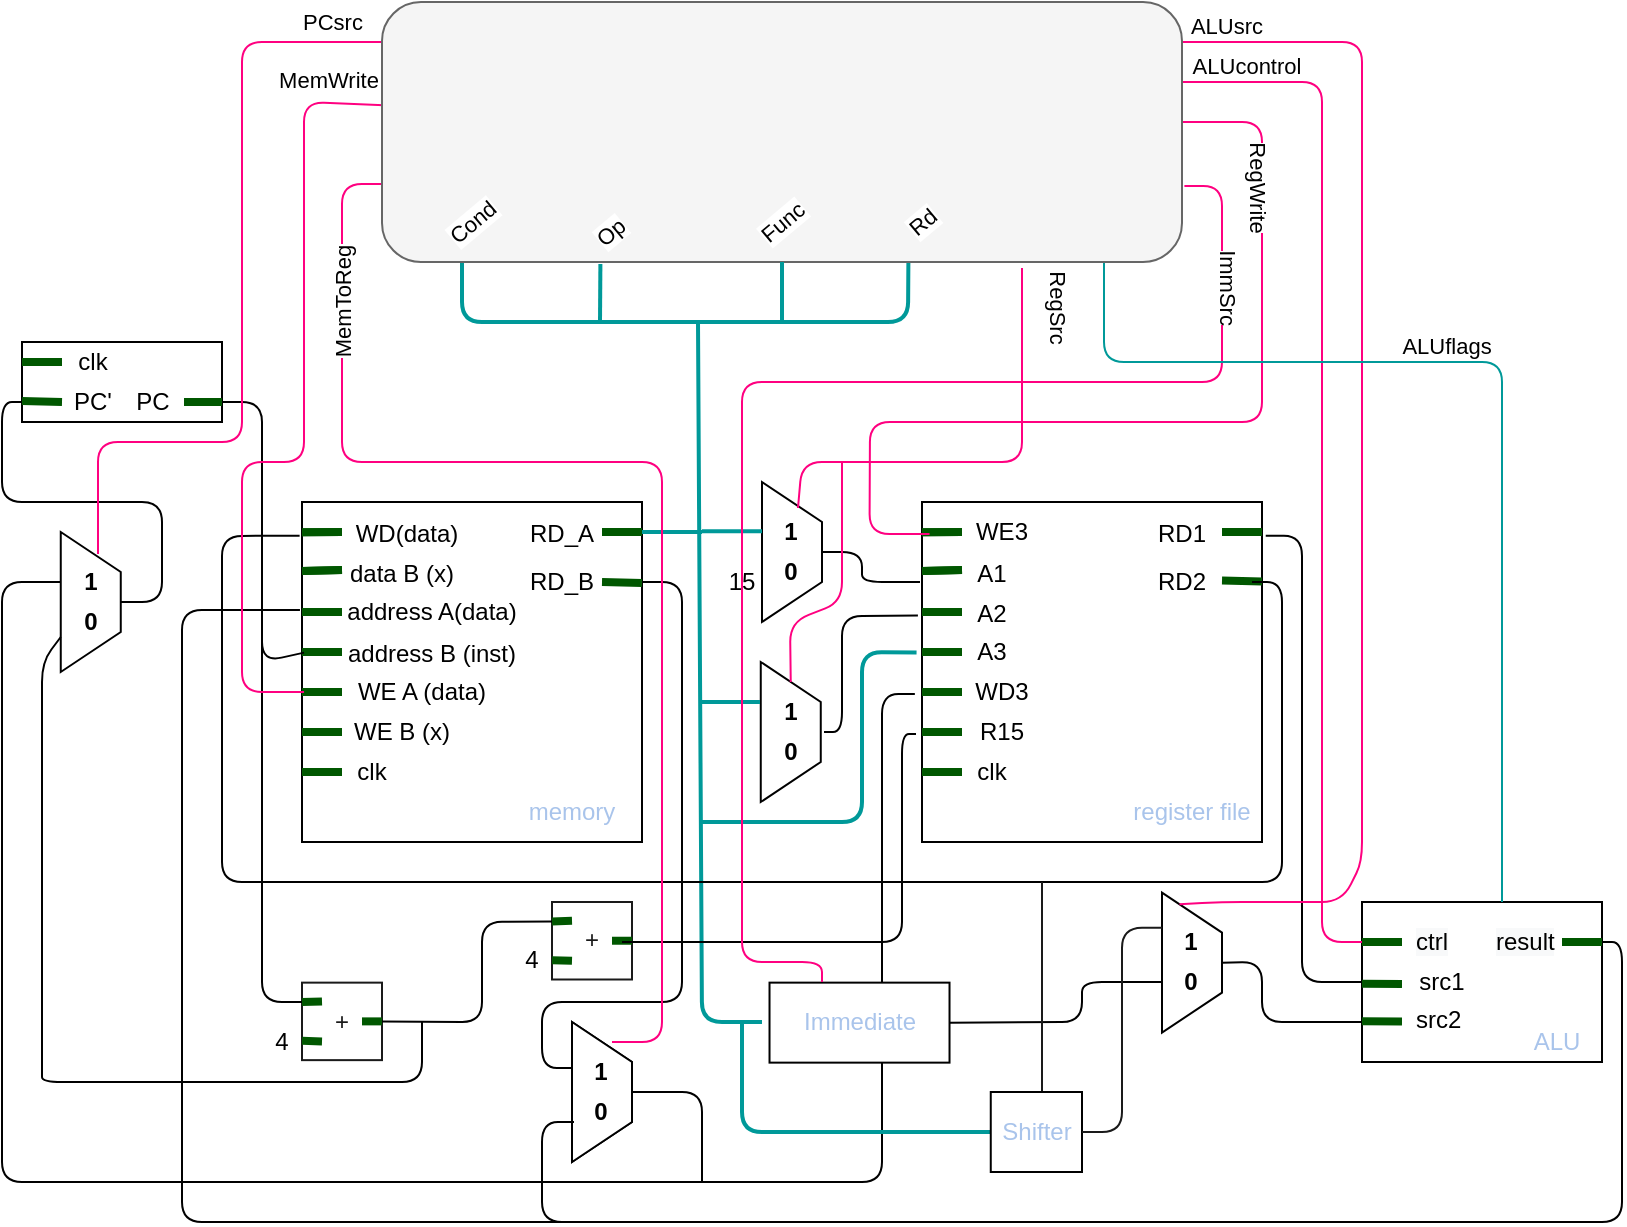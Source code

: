 <mxfile version="15.3.1" type="github">
  <diagram name="Page-1" id="099fd60b-425b-db50-ffb0-6b813814b670">
    <mxGraphModel dx="868" dy="482" grid="1" gridSize="10" guides="1" tooltips="1" connect="1" arrows="1" fold="1" page="1" pageScale="1" pageWidth="850" pageHeight="1100" background="#FFFFFF" math="0" shadow="0">
      <root>
        <mxCell id="0" />
        <mxCell id="1" parent="0" />
        <mxCell id="Cc3cPxVElPXbflXO5Y1s-90" value="" style="endArrow=none;html=1;fontColor=#1A1A1A;entryX=-0.021;entryY=0.565;entryDx=0;entryDy=0;entryPerimeter=0;" parent="1" target="Cc3cPxVElPXbflXO5Y1s-16" edge="1">
          <mxGeometry width="50" height="50" relative="1" as="geometry">
            <mxPoint x="450" y="640" as="sourcePoint" />
            <mxPoint x="450" y="440" as="targetPoint" />
            <Array as="points">
              <mxPoint x="450" y="530" />
              <mxPoint x="450" y="416" />
            </Array>
          </mxGeometry>
        </mxCell>
        <mxCell id="DB4W7_MfknzmHW4euDGk-5" value="" style="whiteSpace=wrap;html=1;aspect=fixed;" parent="1" vertex="1">
          <mxGeometry x="160" y="320" width="170" height="170" as="geometry" />
        </mxCell>
        <mxCell id="DB4W7_MfknzmHW4euDGk-9" value="" style="endArrow=none;html=1;shadow=0;strokeColor=#005700;fillColor=#008A00;strokeWidth=4;" parent="1" edge="1">
          <mxGeometry width="50" height="50" relative="1" as="geometry">
            <mxPoint x="160" y="335.13" as="sourcePoint" />
            <mxPoint x="180" y="335" as="targetPoint" />
          </mxGeometry>
        </mxCell>
        <mxCell id="DB4W7_MfknzmHW4euDGk-11" value="" style="endArrow=none;html=1;shadow=0;strokeColor=#005700;fillColor=#008A00;strokeWidth=4;" parent="1" edge="1">
          <mxGeometry width="50" height="50" relative="1" as="geometry">
            <mxPoint x="160" y="354.5" as="sourcePoint" />
            <mxPoint x="180" y="354" as="targetPoint" />
          </mxGeometry>
        </mxCell>
        <mxCell id="DB4W7_MfknzmHW4euDGk-21" value="" style="endArrow=none;html=1;shadow=0;strokeColor=#005700;fillColor=#008A00;strokeWidth=4;" parent="1" edge="1">
          <mxGeometry width="50" height="50" relative="1" as="geometry">
            <mxPoint x="160" y="335.13" as="sourcePoint" />
            <mxPoint x="180" y="335" as="targetPoint" />
          </mxGeometry>
        </mxCell>
        <mxCell id="DB4W7_MfknzmHW4euDGk-22" value="" style="endArrow=none;html=1;shadow=0;strokeColor=#005700;fillColor=#008A00;strokeWidth=4;" parent="1" edge="1">
          <mxGeometry width="50" height="50" relative="1" as="geometry">
            <mxPoint x="160" y="354.5" as="sourcePoint" />
            <mxPoint x="180" y="354" as="targetPoint" />
          </mxGeometry>
        </mxCell>
        <mxCell id="DB4W7_MfknzmHW4euDGk-23" value="" style="endArrow=none;html=1;shadow=0;strokeColor=#005700;fillColor=#008A00;strokeWidth=4;" parent="1" edge="1">
          <mxGeometry width="50" height="50" relative="1" as="geometry">
            <mxPoint x="160" y="375" as="sourcePoint" />
            <mxPoint x="180" y="375" as="targetPoint" />
          </mxGeometry>
        </mxCell>
        <mxCell id="DB4W7_MfknzmHW4euDGk-24" value="" style="endArrow=none;html=1;shadow=0;strokeColor=#005700;fillColor=#008A00;strokeWidth=4;" parent="1" edge="1">
          <mxGeometry width="50" height="50" relative="1" as="geometry">
            <mxPoint x="160" y="395" as="sourcePoint" />
            <mxPoint x="180" y="395" as="targetPoint" />
          </mxGeometry>
        </mxCell>
        <mxCell id="DB4W7_MfknzmHW4euDGk-25" value="" style="endArrow=none;html=1;shadow=0;strokeColor=#005700;fillColor=#008A00;strokeWidth=4;" parent="1" edge="1">
          <mxGeometry width="50" height="50" relative="1" as="geometry">
            <mxPoint x="160" y="415" as="sourcePoint" />
            <mxPoint x="180" y="415" as="targetPoint" />
          </mxGeometry>
        </mxCell>
        <mxCell id="DB4W7_MfknzmHW4euDGk-26" value="" style="endArrow=none;html=1;shadow=0;strokeColor=#005700;fillColor=#008A00;strokeWidth=4;" parent="1" edge="1">
          <mxGeometry width="50" height="50" relative="1" as="geometry">
            <mxPoint x="160" y="455" as="sourcePoint" />
            <mxPoint x="180" y="455" as="targetPoint" />
          </mxGeometry>
        </mxCell>
        <mxCell id="DB4W7_MfknzmHW4euDGk-28" value="" style="endArrow=none;html=1;shadow=0;strokeColor=#005700;fillColor=#008A00;strokeWidth=4;" parent="1" edge="1">
          <mxGeometry width="50" height="50" relative="1" as="geometry">
            <mxPoint x="160" y="435" as="sourcePoint" />
            <mxPoint x="180" y="435" as="targetPoint" />
          </mxGeometry>
        </mxCell>
        <mxCell id="DB4W7_MfknzmHW4euDGk-29" value="" style="endArrow=none;html=1;shadow=0;strokeColor=#005700;fillColor=#008A00;strokeWidth=4;" parent="1" edge="1">
          <mxGeometry width="50" height="50" relative="1" as="geometry">
            <mxPoint x="310" y="335" as="sourcePoint" />
            <mxPoint x="330" y="335" as="targetPoint" />
          </mxGeometry>
        </mxCell>
        <mxCell id="DB4W7_MfknzmHW4euDGk-30" value="" style="endArrow=none;html=1;shadow=0;strokeColor=#005700;fillColor=#008A00;strokeWidth=4;" parent="1" edge="1">
          <mxGeometry width="50" height="50" relative="1" as="geometry">
            <mxPoint x="310" y="360" as="sourcePoint" />
            <mxPoint x="330" y="360.5" as="targetPoint" />
          </mxGeometry>
        </mxCell>
        <mxCell id="DB4W7_MfknzmHW4euDGk-33" value="" style="rounded=0;whiteSpace=wrap;html=1;" parent="1" vertex="1">
          <mxGeometry x="393.76" y="560.32" width="90" height="40" as="geometry" />
        </mxCell>
        <mxCell id="DB4W7_MfknzmHW4euDGk-36" value="" style="rounded=0;whiteSpace=wrap;html=1;" parent="1" vertex="1">
          <mxGeometry x="690" y="520" width="120" height="80" as="geometry" />
        </mxCell>
        <mxCell id="DB4W7_MfknzmHW4euDGk-37" value="" style="endArrow=none;html=1;shadow=0;strokeColor=#005700;fillColor=#008A00;strokeWidth=4;" parent="1" edge="1">
          <mxGeometry width="50" height="50" relative="1" as="geometry">
            <mxPoint x="690" y="540" as="sourcePoint" />
            <mxPoint x="710" y="540" as="targetPoint" />
          </mxGeometry>
        </mxCell>
        <mxCell id="DB4W7_MfknzmHW4euDGk-39" value="" style="endArrow=none;html=1;shadow=0;strokeColor=#005700;fillColor=#008A00;strokeWidth=4;" parent="1" edge="1">
          <mxGeometry width="50" height="50" relative="1" as="geometry">
            <mxPoint x="690" y="560.87" as="sourcePoint" />
            <mxPoint x="710" y="561" as="targetPoint" />
          </mxGeometry>
        </mxCell>
        <mxCell id="DB4W7_MfknzmHW4euDGk-40" value="" style="endArrow=none;html=1;shadow=0;strokeColor=#005700;fillColor=#008A00;strokeWidth=4;" parent="1" edge="1">
          <mxGeometry width="50" height="50" relative="1" as="geometry">
            <mxPoint x="690" y="579.62" as="sourcePoint" />
            <mxPoint x="710" y="579.75" as="targetPoint" />
          </mxGeometry>
        </mxCell>
        <mxCell id="DB4W7_MfknzmHW4euDGk-45" value="" style="endArrow=none;html=1;shadow=0;strokeColor=#005700;fillColor=#008A00;strokeWidth=4;" parent="1" edge="1">
          <mxGeometry width="50" height="50" relative="1" as="geometry">
            <mxPoint x="790" y="540" as="sourcePoint" />
            <mxPoint x="810" y="540" as="targetPoint" />
          </mxGeometry>
        </mxCell>
        <mxCell id="DB4W7_MfknzmHW4euDGk-50" value="" style="rounded=0;whiteSpace=wrap;html=1;" parent="1" vertex="1">
          <mxGeometry x="20" y="240" width="100" height="40" as="geometry" />
        </mxCell>
        <mxCell id="DB4W7_MfknzmHW4euDGk-51" value="" style="endArrow=none;html=1;shadow=0;strokeColor=#005700;fillColor=#008A00;strokeWidth=4;" parent="1" edge="1">
          <mxGeometry width="50" height="50" relative="1" as="geometry">
            <mxPoint x="20" y="269.5" as="sourcePoint" />
            <mxPoint x="40" y="270" as="targetPoint" />
          </mxGeometry>
        </mxCell>
        <mxCell id="DB4W7_MfknzmHW4euDGk-52" value="" style="endArrow=none;html=1;shadow=0;strokeColor=#005700;fillColor=#008A00;strokeWidth=4;" parent="1" edge="1">
          <mxGeometry width="50" height="50" relative="1" as="geometry">
            <mxPoint x="101" y="270" as="sourcePoint" />
            <mxPoint x="120" y="270" as="targetPoint" />
          </mxGeometry>
        </mxCell>
        <mxCell id="DB4W7_MfknzmHW4euDGk-53" value="PC&#39;" style="text;html=1;resizable=0;autosize=1;align=center;verticalAlign=middle;points=[];fillColor=none;strokeColor=none;rounded=0;" parent="1" vertex="1">
          <mxGeometry x="40" y="260" width="30" height="20" as="geometry" />
        </mxCell>
        <mxCell id="DB4W7_MfknzmHW4euDGk-54" value="PC" style="text;html=1;resizable=0;autosize=1;align=center;verticalAlign=middle;points=[];fillColor=none;strokeColor=none;rounded=0;" parent="1" vertex="1">
          <mxGeometry x="70" y="260" width="30" height="20" as="geometry" />
        </mxCell>
        <mxCell id="DB4W7_MfknzmHW4euDGk-58" value="" style="endArrow=none;html=1;shadow=0;strokeColor=#005700;fillColor=#008A00;strokeWidth=4;" parent="1" edge="1">
          <mxGeometry width="50" height="50" relative="1" as="geometry">
            <mxPoint x="20" y="250" as="sourcePoint" />
            <mxPoint x="40" y="250" as="targetPoint" />
          </mxGeometry>
        </mxCell>
        <mxCell id="DB4W7_MfknzmHW4euDGk-59" value="&lt;span style=&quot;font-weight: normal&quot;&gt;clk&lt;/span&gt;" style="text;html=1;resizable=0;autosize=1;align=center;verticalAlign=middle;points=[];fillColor=none;strokeColor=none;rounded=0;fontStyle=1" parent="1" vertex="1">
          <mxGeometry x="40" y="240" width="30" height="20" as="geometry" />
        </mxCell>
        <mxCell id="Cc3cPxVElPXbflXO5Y1s-5" value="WD(data)" style="text;html=1;strokeColor=none;fillColor=none;align=center;verticalAlign=middle;whiteSpace=wrap;rounded=0;" parent="1" vertex="1">
          <mxGeometry x="185" y="326.25" width="55" height="20" as="geometry" />
        </mxCell>
        <mxCell id="Cc3cPxVElPXbflXO5Y1s-7" value="data B (x)" style="text;html=1;strokeColor=none;fillColor=none;align=center;verticalAlign=middle;whiteSpace=wrap;rounded=0;" parent="1" vertex="1">
          <mxGeometry x="180" y="346.25" width="60" height="20" as="geometry" />
        </mxCell>
        <mxCell id="Cc3cPxVElPXbflXO5Y1s-8" value="address A(data)" style="text;html=1;strokeColor=none;fillColor=none;align=center;verticalAlign=middle;whiteSpace=wrap;rounded=0;" parent="1" vertex="1">
          <mxGeometry x="180" y="365" width="90" height="20" as="geometry" />
        </mxCell>
        <mxCell id="Cc3cPxVElPXbflXO5Y1s-9" value="address B (inst)" style="text;html=1;strokeColor=none;fillColor=none;align=center;verticalAlign=middle;whiteSpace=wrap;rounded=0;" parent="1" vertex="1">
          <mxGeometry x="175" y="386.25" width="100" height="20" as="geometry" />
        </mxCell>
        <mxCell id="Cc3cPxVElPXbflXO5Y1s-10" value="WE A (data)" style="text;html=1;strokeColor=none;fillColor=none;align=center;verticalAlign=middle;whiteSpace=wrap;rounded=0;" parent="1" vertex="1">
          <mxGeometry x="185" y="405" width="70" height="20" as="geometry" />
        </mxCell>
        <mxCell id="Cc3cPxVElPXbflXO5Y1s-11" value="WE B (x)" style="text;html=1;strokeColor=none;fillColor=none;align=center;verticalAlign=middle;whiteSpace=wrap;rounded=0;" parent="1" vertex="1">
          <mxGeometry x="180" y="425" width="60" height="20" as="geometry" />
        </mxCell>
        <mxCell id="Cc3cPxVElPXbflXO5Y1s-12" value="clk" style="text;html=1;strokeColor=none;fillColor=none;align=center;verticalAlign=middle;whiteSpace=wrap;rounded=0;" parent="1" vertex="1">
          <mxGeometry x="160" y="445" width="70" height="20" as="geometry" />
        </mxCell>
        <mxCell id="Cc3cPxVElPXbflXO5Y1s-13" value="RD_A" style="text;html=1;strokeColor=none;fillColor=none;align=center;verticalAlign=middle;whiteSpace=wrap;rounded=0;" parent="1" vertex="1">
          <mxGeometry x="270" y="326.25" width="40" height="20" as="geometry" />
        </mxCell>
        <mxCell id="Cc3cPxVElPXbflXO5Y1s-14" value="RD_B" style="text;html=1;strokeColor=none;fillColor=none;align=center;verticalAlign=middle;whiteSpace=wrap;rounded=0;" parent="1" vertex="1">
          <mxGeometry x="255" y="350" width="70" height="20" as="geometry" />
        </mxCell>
        <mxCell id="Cc3cPxVElPXbflXO5Y1s-15" value="memory" style="text;html=1;strokeColor=none;fillColor=none;align=center;verticalAlign=middle;whiteSpace=wrap;rounded=0;fontColor=#A9C4EB;" parent="1" vertex="1">
          <mxGeometry x="260" y="465" width="70" height="20" as="geometry" />
        </mxCell>
        <mxCell id="Cc3cPxVElPXbflXO5Y1s-16" value="" style="whiteSpace=wrap;html=1;aspect=fixed;" parent="1" vertex="1">
          <mxGeometry x="470" y="320" width="170" height="170" as="geometry" />
        </mxCell>
        <mxCell id="Cc3cPxVElPXbflXO5Y1s-17" value="" style="endArrow=none;html=1;shadow=0;strokeColor=#005700;fillColor=#008A00;strokeWidth=4;" parent="1" edge="1">
          <mxGeometry width="50" height="50" relative="1" as="geometry">
            <mxPoint x="470" y="335.13" as="sourcePoint" />
            <mxPoint x="490" y="335.0" as="targetPoint" />
          </mxGeometry>
        </mxCell>
        <mxCell id="Cc3cPxVElPXbflXO5Y1s-18" value="" style="endArrow=none;html=1;shadow=0;strokeColor=#005700;fillColor=#008A00;strokeWidth=4;" parent="1" edge="1">
          <mxGeometry width="50" height="50" relative="1" as="geometry">
            <mxPoint x="470" y="354.5" as="sourcePoint" />
            <mxPoint x="490" y="354" as="targetPoint" />
          </mxGeometry>
        </mxCell>
        <mxCell id="Cc3cPxVElPXbflXO5Y1s-19" value="" style="endArrow=none;html=1;shadow=0;strokeColor=#005700;fillColor=#008A00;strokeWidth=4;" parent="1" edge="1">
          <mxGeometry width="50" height="50" relative="1" as="geometry">
            <mxPoint x="470" y="335.13" as="sourcePoint" />
            <mxPoint x="490" y="335.0" as="targetPoint" />
          </mxGeometry>
        </mxCell>
        <mxCell id="Cc3cPxVElPXbflXO5Y1s-20" value="" style="endArrow=none;html=1;shadow=0;strokeColor=#005700;fillColor=#008A00;strokeWidth=4;" parent="1" edge="1">
          <mxGeometry width="50" height="50" relative="1" as="geometry">
            <mxPoint x="470" y="354.5" as="sourcePoint" />
            <mxPoint x="490" y="354" as="targetPoint" />
          </mxGeometry>
        </mxCell>
        <mxCell id="Cc3cPxVElPXbflXO5Y1s-21" value="" style="endArrow=none;html=1;shadow=0;strokeColor=#005700;fillColor=#008A00;strokeWidth=4;" parent="1" edge="1">
          <mxGeometry width="50" height="50" relative="1" as="geometry">
            <mxPoint x="470" y="375.0" as="sourcePoint" />
            <mxPoint x="490" y="375.0" as="targetPoint" />
          </mxGeometry>
        </mxCell>
        <mxCell id="Cc3cPxVElPXbflXO5Y1s-22" value="" style="endArrow=none;html=1;shadow=0;strokeColor=#005700;fillColor=#008A00;strokeWidth=4;" parent="1" edge="1">
          <mxGeometry width="50" height="50" relative="1" as="geometry">
            <mxPoint x="470" y="395.0" as="sourcePoint" />
            <mxPoint x="490" y="395.0" as="targetPoint" />
          </mxGeometry>
        </mxCell>
        <mxCell id="Cc3cPxVElPXbflXO5Y1s-23" value="" style="endArrow=none;html=1;shadow=0;strokeColor=#005700;fillColor=#008A00;strokeWidth=4;" parent="1" edge="1">
          <mxGeometry width="50" height="50" relative="1" as="geometry">
            <mxPoint x="470" y="415" as="sourcePoint" />
            <mxPoint x="490" y="415" as="targetPoint" />
          </mxGeometry>
        </mxCell>
        <mxCell id="Cc3cPxVElPXbflXO5Y1s-24" value="" style="endArrow=none;html=1;shadow=0;strokeColor=#005700;fillColor=#008A00;strokeWidth=4;" parent="1" edge="1">
          <mxGeometry width="50" height="50" relative="1" as="geometry">
            <mxPoint x="470" y="455" as="sourcePoint" />
            <mxPoint x="490" y="455" as="targetPoint" />
          </mxGeometry>
        </mxCell>
        <mxCell id="Cc3cPxVElPXbflXO5Y1s-25" value="" style="endArrow=none;html=1;shadow=0;strokeColor=#005700;fillColor=#008A00;strokeWidth=4;" parent="1" edge="1">
          <mxGeometry width="50" height="50" relative="1" as="geometry">
            <mxPoint x="470" y="435" as="sourcePoint" />
            <mxPoint x="490" y="435" as="targetPoint" />
          </mxGeometry>
        </mxCell>
        <mxCell id="Cc3cPxVElPXbflXO5Y1s-26" value="" style="endArrow=none;html=1;shadow=0;strokeColor=#005700;fillColor=#008A00;strokeWidth=4;" parent="1" edge="1">
          <mxGeometry width="50" height="50" relative="1" as="geometry">
            <mxPoint x="620" y="335.0" as="sourcePoint" />
            <mxPoint x="640" y="335.0" as="targetPoint" />
          </mxGeometry>
        </mxCell>
        <mxCell id="Cc3cPxVElPXbflXO5Y1s-27" value="" style="endArrow=none;html=1;shadow=0;strokeColor=#005700;fillColor=#008A00;strokeWidth=4;" parent="1" edge="1">
          <mxGeometry width="50" height="50" relative="1" as="geometry">
            <mxPoint x="620" y="359.23" as="sourcePoint" />
            <mxPoint x="640" y="359.73" as="targetPoint" />
          </mxGeometry>
        </mxCell>
        <mxCell id="Cc3cPxVElPXbflXO5Y1s-28" value="A1" style="text;html=1;strokeColor=none;fillColor=none;align=center;verticalAlign=middle;whiteSpace=wrap;rounded=0;" parent="1" vertex="1">
          <mxGeometry x="490" y="346.25" width="30" height="20" as="geometry" />
        </mxCell>
        <mxCell id="Cc3cPxVElPXbflXO5Y1s-29" value="A2" style="text;html=1;strokeColor=none;fillColor=none;align=center;verticalAlign=middle;whiteSpace=wrap;rounded=0;" parent="1" vertex="1">
          <mxGeometry x="490" y="366.25" width="30" height="20" as="geometry" />
        </mxCell>
        <mxCell id="Cc3cPxVElPXbflXO5Y1s-30" value="A3" style="text;html=1;strokeColor=none;fillColor=none;align=center;verticalAlign=middle;whiteSpace=wrap;rounded=0;" parent="1" vertex="1">
          <mxGeometry x="490" y="385" width="30" height="20" as="geometry" />
        </mxCell>
        <mxCell id="Cc3cPxVElPXbflXO5Y1s-31" value="WD3" style="text;html=1;strokeColor=none;fillColor=none;align=center;verticalAlign=middle;whiteSpace=wrap;rounded=0;" parent="1" vertex="1">
          <mxGeometry x="490" y="405" width="40" height="20" as="geometry" />
        </mxCell>
        <mxCell id="Cc3cPxVElPXbflXO5Y1s-32" value="WE3" style="text;html=1;strokeColor=none;fillColor=none;align=center;verticalAlign=middle;whiteSpace=wrap;rounded=0;" parent="1" vertex="1">
          <mxGeometry x="490" y="325" width="40" height="20" as="geometry" />
        </mxCell>
        <mxCell id="Cc3cPxVElPXbflXO5Y1s-33" value="R15" style="text;html=1;strokeColor=none;fillColor=none;align=center;verticalAlign=middle;whiteSpace=wrap;rounded=0;" parent="1" vertex="1">
          <mxGeometry x="490" y="425" width="40" height="20" as="geometry" />
        </mxCell>
        <mxCell id="Cc3cPxVElPXbflXO5Y1s-34" value="clk" style="text;html=1;strokeColor=none;fillColor=none;align=center;verticalAlign=middle;whiteSpace=wrap;rounded=0;" parent="1" vertex="1">
          <mxGeometry x="470" y="445" width="70" height="20" as="geometry" />
        </mxCell>
        <mxCell id="Cc3cPxVElPXbflXO5Y1s-35" value="RD1" style="text;html=1;strokeColor=none;fillColor=none;align=center;verticalAlign=middle;whiteSpace=wrap;rounded=0;" parent="1" vertex="1">
          <mxGeometry x="580" y="326.25" width="40" height="20" as="geometry" />
        </mxCell>
        <mxCell id="Cc3cPxVElPXbflXO5Y1s-36" value="RD2" style="text;html=1;strokeColor=none;fillColor=none;align=center;verticalAlign=middle;whiteSpace=wrap;rounded=0;" parent="1" vertex="1">
          <mxGeometry x="565" y="350" width="70" height="20" as="geometry" />
        </mxCell>
        <mxCell id="Cc3cPxVElPXbflXO5Y1s-37" value="register file" style="text;html=1;strokeColor=none;fillColor=none;align=center;verticalAlign=middle;whiteSpace=wrap;rounded=0;fontColor=#A9C4EB;" parent="1" vertex="1">
          <mxGeometry x="570" y="465" width="70" height="20" as="geometry" />
        </mxCell>
        <mxCell id="Cc3cPxVElPXbflXO5Y1s-38" value="ALU" style="text;html=1;strokeColor=none;fillColor=none;align=center;verticalAlign=middle;whiteSpace=wrap;rounded=0;fontColor=#A9C4EB;" parent="1" vertex="1">
          <mxGeometry x="765" y="580" width="45" height="20" as="geometry" />
        </mxCell>
        <mxCell id="Cc3cPxVElPXbflXO5Y1s-39" value="src1" style="text;html=1;strokeColor=none;fillColor=none;align=center;verticalAlign=middle;whiteSpace=wrap;rounded=0;" parent="1" vertex="1">
          <mxGeometry x="710" y="550" width="40" height="20" as="geometry" />
        </mxCell>
        <mxCell id="Cc3cPxVElPXbflXO5Y1s-41" value="&lt;div style=&quot;text-align: center&quot;&gt;&lt;span&gt;&lt;font color=&quot;#000000&quot; face=&quot;helvetica&quot;&gt;src2&lt;/font&gt;&lt;/span&gt;&lt;/div&gt;" style="text;whiteSpace=wrap;html=1;fontColor=#A9C4EB;" parent="1" vertex="1">
          <mxGeometry x="715" y="565" width="50" height="30" as="geometry" />
        </mxCell>
        <mxCell id="Cc3cPxVElPXbflXO5Y1s-42" value="&lt;span style=&quot;color: rgb(0 , 0 , 0) ; font-family: &amp;#34;helvetica&amp;#34; ; font-size: 12px ; font-style: normal ; font-weight: 400 ; letter-spacing: normal ; text-align: center ; text-indent: 0px ; text-transform: none ; word-spacing: 0px ; background-color: rgb(248 , 249 , 250) ; display: inline ; float: none&quot;&gt;ctrl&lt;/span&gt;" style="text;whiteSpace=wrap;html=1;fontColor=#A9C4EB;" parent="1" vertex="1">
          <mxGeometry x="715" y="526.25" width="50" height="30" as="geometry" />
        </mxCell>
        <mxCell id="Cc3cPxVElPXbflXO5Y1s-43" value="&lt;span style=&quot;color: rgb(0 , 0 , 0) ; font-family: &amp;#34;helvetica&amp;#34; ; font-size: 12px ; font-style: normal ; font-weight: 400 ; letter-spacing: normal ; text-align: center ; text-indent: 0px ; text-transform: none ; word-spacing: 0px ; background-color: rgb(248 , 249 , 250) ; display: inline ; float: none&quot;&gt;result&lt;/span&gt;" style="text;whiteSpace=wrap;html=1;fontColor=#A9C4EB;" parent="1" vertex="1">
          <mxGeometry x="755" y="526.25" width="50" height="30" as="geometry" />
        </mxCell>
        <mxCell id="Cc3cPxVElPXbflXO5Y1s-44" value="Immediate" style="text;html=1;strokeColor=none;fillColor=none;align=center;verticalAlign=middle;whiteSpace=wrap;rounded=0;fontColor=#A9C4EB;" parent="1" vertex="1">
          <mxGeometry x="403.76" y="570.32" width="70" height="20" as="geometry" />
        </mxCell>
        <mxCell id="Cc3cPxVElPXbflXO5Y1s-45" value="" style="endArrow=none;html=1;fontColor=#A9C4EB;exitX=0.006;exitY=0.443;exitDx=0;exitDy=0;exitPerimeter=0;" parent="1" source="DB4W7_MfknzmHW4euDGk-5" edge="1">
          <mxGeometry width="50" height="50" relative="1" as="geometry">
            <mxPoint x="149.769" y="390" as="sourcePoint" />
            <mxPoint x="120" y="270" as="targetPoint" />
            <Array as="points">
              <mxPoint x="140" y="400" />
              <mxPoint x="140" y="270" />
            </Array>
          </mxGeometry>
        </mxCell>
        <mxCell id="Cc3cPxVElPXbflXO5Y1s-59" value="" style="rounded=0;whiteSpace=wrap;html=1;fontColor=#1A1A1A;strokeColor=#1A1A1A;" parent="1" vertex="1">
          <mxGeometry x="160" y="560.32" width="40" height="38.75" as="geometry" />
        </mxCell>
        <mxCell id="Cc3cPxVElPXbflXO5Y1s-60" value="+" style="text;html=1;strokeColor=none;fillColor=none;align=center;verticalAlign=middle;whiteSpace=wrap;rounded=0;fontColor=#1A1A1A;" parent="1" vertex="1">
          <mxGeometry x="170" y="569.69" width="20" height="20" as="geometry" />
        </mxCell>
        <mxCell id="Cc3cPxVElPXbflXO5Y1s-61" value="" style="endArrow=none;html=1;shadow=0;strokeColor=#005700;fillColor=#008A00;strokeWidth=4;exitX=0;exitY=0.25;exitDx=0;exitDy=0;" parent="1" source="Cc3cPxVElPXbflXO5Y1s-59" edge="1">
          <mxGeometry width="50" height="50" relative="1" as="geometry">
            <mxPoint x="180" y="629.69" as="sourcePoint" />
            <mxPoint x="170" y="569.69" as="targetPoint" />
            <Array as="points" />
          </mxGeometry>
        </mxCell>
        <mxCell id="Cc3cPxVElPXbflXO5Y1s-62" value="" style="endArrow=none;html=1;shadow=0;strokeColor=#005700;fillColor=#008A00;strokeWidth=4;exitX=0;exitY=0.75;exitDx=0;exitDy=0;" parent="1" source="Cc3cPxVElPXbflXO5Y1s-59" edge="1">
          <mxGeometry width="50" height="50" relative="1" as="geometry">
            <mxPoint x="170.0" y="580.008" as="sourcePoint" />
            <mxPoint x="170" y="589.69" as="targetPoint" />
            <Array as="points" />
          </mxGeometry>
        </mxCell>
        <mxCell id="Cc3cPxVElPXbflXO5Y1s-63" value="" style="endArrow=none;html=1;shadow=0;strokeColor=#005700;fillColor=#008A00;strokeWidth=4;exitX=1;exitY=0.5;exitDx=0;exitDy=0;" parent="1" source="Cc3cPxVElPXbflXO5Y1s-60" edge="1">
          <mxGeometry width="50" height="50" relative="1" as="geometry">
            <mxPoint x="180.0" y="590.008" as="sourcePoint" />
            <mxPoint x="200" y="579.69" as="targetPoint" />
            <Array as="points">
              <mxPoint x="200" y="579.69" />
            </Array>
          </mxGeometry>
        </mxCell>
        <mxCell id="Cc3cPxVElPXbflXO5Y1s-64" value="4" style="text;html=1;strokeColor=none;fillColor=none;align=center;verticalAlign=middle;whiteSpace=wrap;rounded=0;" parent="1" vertex="1">
          <mxGeometry x="130" y="579.69" width="40" height="20" as="geometry" />
        </mxCell>
        <mxCell id="Cc3cPxVElPXbflXO5Y1s-65" value="" style="endArrow=none;html=1;fontColor=#1A1A1A;strokeColor=#009999;strokeWidth=2;" parent="1" edge="1">
          <mxGeometry width="50" height="50" relative="1" as="geometry">
            <mxPoint x="390" y="580" as="sourcePoint" />
            <mxPoint x="358" y="230" as="targetPoint" />
            <Array as="points">
              <mxPoint x="360" y="580" />
            </Array>
          </mxGeometry>
        </mxCell>
        <mxCell id="Cc3cPxVElPXbflXO5Y1s-66" value="" style="endArrow=none;html=1;fontColor=#1A1A1A;fillColor=#dae8fc;strokeColor=#009999;strokeWidth=2;" parent="1" edge="1">
          <mxGeometry width="50" height="50" relative="1" as="geometry">
            <mxPoint x="330" y="335" as="sourcePoint" />
            <mxPoint x="360" y="335" as="targetPoint" />
          </mxGeometry>
        </mxCell>
        <mxCell id="Cc3cPxVElPXbflXO5Y1s-67" value="" style="endArrow=none;html=1;fontColor=#1A1A1A;" parent="1" edge="1">
          <mxGeometry width="50" height="50" relative="1" as="geometry">
            <mxPoint x="160" y="570" as="sourcePoint" />
            <mxPoint x="140" y="320" as="targetPoint" />
            <Array as="points">
              <mxPoint x="140" y="570" />
            </Array>
          </mxGeometry>
        </mxCell>
        <mxCell id="Cc3cPxVElPXbflXO5Y1s-68" value="" style="rounded=0;whiteSpace=wrap;html=1;fontColor=#1A1A1A;strokeColor=#1A1A1A;" parent="1" vertex="1">
          <mxGeometry x="285" y="520" width="40" height="38.75" as="geometry" />
        </mxCell>
        <mxCell id="Cc3cPxVElPXbflXO5Y1s-69" value="+" style="text;html=1;strokeColor=none;fillColor=none;align=center;verticalAlign=middle;whiteSpace=wrap;rounded=0;fontColor=#1A1A1A;" parent="1" vertex="1">
          <mxGeometry x="295" y="529.37" width="20" height="20" as="geometry" />
        </mxCell>
        <mxCell id="Cc3cPxVElPXbflXO5Y1s-70" value="" style="endArrow=none;html=1;shadow=0;strokeColor=#005700;fillColor=#008A00;strokeWidth=4;exitX=0;exitY=0.25;exitDx=0;exitDy=0;" parent="1" source="Cc3cPxVElPXbflXO5Y1s-68" edge="1">
          <mxGeometry width="50" height="50" relative="1" as="geometry">
            <mxPoint x="305" y="589.37" as="sourcePoint" />
            <mxPoint x="295" y="529.37" as="targetPoint" />
            <Array as="points" />
          </mxGeometry>
        </mxCell>
        <mxCell id="Cc3cPxVElPXbflXO5Y1s-71" value="" style="endArrow=none;html=1;shadow=0;strokeColor=#005700;fillColor=#008A00;strokeWidth=4;exitX=0;exitY=0.75;exitDx=0;exitDy=0;" parent="1" source="Cc3cPxVElPXbflXO5Y1s-68" edge="1">
          <mxGeometry width="50" height="50" relative="1" as="geometry">
            <mxPoint x="295.0" y="539.688" as="sourcePoint" />
            <mxPoint x="295" y="549.37" as="targetPoint" />
            <Array as="points" />
          </mxGeometry>
        </mxCell>
        <mxCell id="Cc3cPxVElPXbflXO5Y1s-72" value="" style="endArrow=none;html=1;shadow=0;strokeColor=#005700;fillColor=#008A00;strokeWidth=4;exitX=1;exitY=0.5;exitDx=0;exitDy=0;" parent="1" source="Cc3cPxVElPXbflXO5Y1s-69" edge="1">
          <mxGeometry width="50" height="50" relative="1" as="geometry">
            <mxPoint x="305.0" y="549.688" as="sourcePoint" />
            <mxPoint x="325" y="539.37" as="targetPoint" />
            <Array as="points">
              <mxPoint x="325" y="539.37" />
            </Array>
          </mxGeometry>
        </mxCell>
        <mxCell id="Cc3cPxVElPXbflXO5Y1s-73" value="4" style="text;html=1;strokeColor=none;fillColor=none;align=center;verticalAlign=middle;whiteSpace=wrap;rounded=0;" parent="1" vertex="1">
          <mxGeometry x="255" y="538.75" width="40" height="20" as="geometry" />
        </mxCell>
        <mxCell id="Cc3cPxVElPXbflXO5Y1s-74" value="" style="endArrow=none;html=1;fontColor=#1A1A1A;entryX=0;entryY=0.25;entryDx=0;entryDy=0;exitX=1;exitY=0.5;exitDx=0;exitDy=0;" parent="1" source="Cc3cPxVElPXbflXO5Y1s-59" target="Cc3cPxVElPXbflXO5Y1s-68" edge="1">
          <mxGeometry width="50" height="50" relative="1" as="geometry">
            <mxPoint x="210" y="576.25" as="sourcePoint" />
            <mxPoint x="260" y="526.25" as="targetPoint" />
            <Array as="points">
              <mxPoint x="250" y="580" />
              <mxPoint x="250" y="530" />
            </Array>
          </mxGeometry>
        </mxCell>
        <mxCell id="Cc3cPxVElPXbflXO5Y1s-75" value="" style="shape=trapezoid;perimeter=trapezoidPerimeter;whiteSpace=wrap;html=1;fixedSize=1;rotation=90;" parent="1" vertex="1">
          <mxGeometry x="370" y="330" width="70" height="30" as="geometry" />
        </mxCell>
        <mxCell id="Cc3cPxVElPXbflXO5Y1s-76" value="&lt;b&gt;1&lt;/b&gt;" style="text;html=1;resizable=0;autosize=1;align=center;verticalAlign=middle;points=[];fillColor=none;strokeColor=none;rounded=0;" parent="1" vertex="1">
          <mxGeometry x="394.38" y="325" width="20" height="20" as="geometry" />
        </mxCell>
        <mxCell id="Cc3cPxVElPXbflXO5Y1s-77" value="&lt;b&gt;0&lt;/b&gt;" style="text;html=1;resizable=0;autosize=1;align=center;verticalAlign=middle;points=[];fillColor=none;strokeColor=none;rounded=0;" parent="1" vertex="1">
          <mxGeometry x="394.38" y="345" width="20" height="20" as="geometry" />
        </mxCell>
        <mxCell id="Cc3cPxVElPXbflXO5Y1s-78" value="" style="shape=trapezoid;perimeter=trapezoidPerimeter;whiteSpace=wrap;html=1;fixedSize=1;rotation=90;" parent="1" vertex="1">
          <mxGeometry x="369.38" y="420" width="70" height="30" as="geometry" />
        </mxCell>
        <mxCell id="Cc3cPxVElPXbflXO5Y1s-79" value="&lt;b&gt;1&lt;/b&gt;" style="text;html=1;resizable=0;autosize=1;align=center;verticalAlign=middle;points=[];fillColor=none;strokeColor=none;rounded=0;" parent="1" vertex="1">
          <mxGeometry x="393.76" y="415" width="20" height="20" as="geometry" />
        </mxCell>
        <mxCell id="Cc3cPxVElPXbflXO5Y1s-80" value="&lt;b&gt;0&lt;/b&gt;" style="text;html=1;resizable=0;autosize=1;align=center;verticalAlign=middle;points=[];fillColor=none;strokeColor=none;rounded=0;" parent="1" vertex="1">
          <mxGeometry x="393.76" y="435" width="20" height="20" as="geometry" />
        </mxCell>
        <mxCell id="Cc3cPxVElPXbflXO5Y1s-81" value="" style="endArrow=none;html=1;fontColor=#1A1A1A;strokeColor=#009999;strokeWidth=2;" parent="1" edge="1">
          <mxGeometry width="50" height="50" relative="1" as="geometry">
            <mxPoint x="360" y="334.62" as="sourcePoint" />
            <mxPoint x="390" y="334.62" as="targetPoint" />
          </mxGeometry>
        </mxCell>
        <mxCell id="Cc3cPxVElPXbflXO5Y1s-82" value="15" style="text;html=1;strokeColor=none;fillColor=none;align=center;verticalAlign=middle;whiteSpace=wrap;rounded=0;" parent="1" vertex="1">
          <mxGeometry x="360" y="350" width="40" height="20" as="geometry" />
        </mxCell>
        <mxCell id="Cc3cPxVElPXbflXO5Y1s-84" value="" style="endArrow=none;html=1;fontColor=#1A1A1A;strokeColor=#009999;strokeWidth=2;" parent="1" edge="1">
          <mxGeometry width="50" height="50" relative="1" as="geometry">
            <mxPoint x="389" y="420" as="sourcePoint" />
            <mxPoint x="360" y="420" as="targetPoint" />
          </mxGeometry>
        </mxCell>
        <mxCell id="Cc3cPxVElPXbflXO5Y1s-85" value="" style="endArrow=none;html=1;fontColor=#1A1A1A;entryX=-0.016;entryY=0.443;entryDx=0;entryDy=0;entryPerimeter=0;strokeColor=#009999;strokeWidth=2;" parent="1" target="Cc3cPxVElPXbflXO5Y1s-16" edge="1">
          <mxGeometry width="50" height="50" relative="1" as="geometry">
            <mxPoint x="360" y="480" as="sourcePoint" />
            <mxPoint x="470" y="375" as="targetPoint" />
            <Array as="points">
              <mxPoint x="440" y="480" />
              <mxPoint x="440" y="430" />
              <mxPoint x="440" y="395" />
            </Array>
          </mxGeometry>
        </mxCell>
        <mxCell id="Cc3cPxVElPXbflXO5Y1s-87" value="" style="endArrow=none;html=1;fontColor=#1A1A1A;entryX=-0.012;entryY=0.334;entryDx=0;entryDy=0;entryPerimeter=0;" parent="1" target="Cc3cPxVElPXbflXO5Y1s-16" edge="1">
          <mxGeometry width="50" height="50" relative="1" as="geometry">
            <mxPoint x="421" y="435" as="sourcePoint" />
            <mxPoint x="470" y="370" as="targetPoint" />
            <Array as="points">
              <mxPoint x="430" y="435" />
              <mxPoint x="430" y="377" />
            </Array>
          </mxGeometry>
        </mxCell>
        <mxCell id="Cc3cPxVElPXbflXO5Y1s-88" value="" style="endArrow=none;html=1;fontColor=#1A1A1A;" parent="1" edge="1">
          <mxGeometry width="50" height="50" relative="1" as="geometry">
            <mxPoint x="420" y="345" as="sourcePoint" />
            <mxPoint x="469" y="360" as="targetPoint" />
            <Array as="points">
              <mxPoint x="440" y="345" />
              <mxPoint x="440" y="360" />
            </Array>
          </mxGeometry>
        </mxCell>
        <mxCell id="Cc3cPxVElPXbflXO5Y1s-89" value="" style="endArrow=none;html=1;fontColor=#1A1A1A;" parent="1" edge="1">
          <mxGeometry width="50" height="50" relative="1" as="geometry">
            <mxPoint x="320" y="540" as="sourcePoint" />
            <mxPoint x="467" y="436" as="targetPoint" />
            <Array as="points">
              <mxPoint x="460" y="540" />
              <mxPoint x="460" y="436" />
            </Array>
          </mxGeometry>
        </mxCell>
        <mxCell id="Cc3cPxVElPXbflXO5Y1s-94" value="" style="endArrow=none;html=1;fontColor=#1A1A1A;entryX=1.011;entryY=0.099;entryDx=0;entryDy=0;entryPerimeter=0;exitX=0;exitY=0.5;exitDx=0;exitDy=0;" parent="1" source="DB4W7_MfknzmHW4euDGk-36" target="Cc3cPxVElPXbflXO5Y1s-16" edge="1">
          <mxGeometry width="50" height="50" relative="1" as="geometry">
            <mxPoint x="680" y="540" as="sourcePoint" />
            <mxPoint x="450" y="450" as="targetPoint" />
            <Array as="points">
              <mxPoint x="660" y="560" />
              <mxPoint x="660" y="337" />
            </Array>
          </mxGeometry>
        </mxCell>
        <mxCell id="Cc3cPxVElPXbflXO5Y1s-95" value="" style="shape=trapezoid;perimeter=trapezoidPerimeter;whiteSpace=wrap;html=1;fixedSize=1;rotation=90;" parent="1" vertex="1">
          <mxGeometry x="570" y="535.32" width="70" height="30" as="geometry" />
        </mxCell>
        <mxCell id="Cc3cPxVElPXbflXO5Y1s-96" value="&lt;b&gt;1&lt;/b&gt;" style="text;html=1;resizable=0;autosize=1;align=center;verticalAlign=middle;points=[];fillColor=none;strokeColor=none;rounded=0;" parent="1" vertex="1">
          <mxGeometry x="594.38" y="530.32" width="20" height="20" as="geometry" />
        </mxCell>
        <mxCell id="Cc3cPxVElPXbflXO5Y1s-97" value="&lt;b&gt;0&lt;/b&gt;" style="text;html=1;resizable=0;autosize=1;align=center;verticalAlign=middle;points=[];fillColor=none;strokeColor=none;rounded=0;" parent="1" vertex="1">
          <mxGeometry x="594.38" y="550.32" width="20" height="20" as="geometry" />
        </mxCell>
        <mxCell id="Cc3cPxVElPXbflXO5Y1s-98" value="" style="endArrow=none;html=1;fontColor=#1A1A1A;exitX=1;exitY=0.5;exitDx=0;exitDy=0;" parent="1" source="Cc3cPxVElPXbflXO5Y1s-36" edge="1">
          <mxGeometry width="50" height="50" relative="1" as="geometry">
            <mxPoint x="400" y="540" as="sourcePoint" />
            <mxPoint x="540" y="510" as="targetPoint" />
            <Array as="points">
              <mxPoint x="650" y="360" />
              <mxPoint x="650" y="510" />
              <mxPoint x="570" y="510" />
            </Array>
          </mxGeometry>
        </mxCell>
        <mxCell id="Cc3cPxVElPXbflXO5Y1s-99" value="" style="endArrow=none;html=1;fontColor=#1A1A1A;exitX=1;exitY=0.5;exitDx=0;exitDy=0;" parent="1" source="DB4W7_MfknzmHW4euDGk-33" edge="1">
          <mxGeometry width="50" height="50" relative="1" as="geometry">
            <mxPoint x="400" y="540" as="sourcePoint" />
            <mxPoint x="590" y="560" as="targetPoint" />
            <Array as="points">
              <mxPoint x="550" y="580" />
              <mxPoint x="550" y="560" />
            </Array>
          </mxGeometry>
        </mxCell>
        <mxCell id="Cc3cPxVElPXbflXO5Y1s-100" value="" style="endArrow=none;html=1;fontColor=#1A1A1A;entryX=0.5;entryY=0;entryDx=0;entryDy=0;exitX=0;exitY=0.75;exitDx=0;exitDy=0;" parent="1" source="DB4W7_MfknzmHW4euDGk-36" target="Cc3cPxVElPXbflXO5Y1s-95" edge="1">
          <mxGeometry width="50" height="50" relative="1" as="geometry">
            <mxPoint x="400" y="540" as="sourcePoint" />
            <mxPoint x="450" y="490" as="targetPoint" />
            <Array as="points">
              <mxPoint x="640" y="580" />
              <mxPoint x="640" y="550" />
            </Array>
          </mxGeometry>
        </mxCell>
        <mxCell id="Cc3cPxVElPXbflXO5Y1s-101" value="" style="endArrow=none;html=1;fontColor=#1A1A1A;exitX=-0.007;exitY=0.099;exitDx=0;exitDy=0;exitPerimeter=0;" parent="1" source="DB4W7_MfknzmHW4euDGk-5" edge="1">
          <mxGeometry width="50" height="50" relative="1" as="geometry">
            <mxPoint x="120" y="510" as="sourcePoint" />
            <mxPoint x="580" y="510" as="targetPoint" />
            <Array as="points">
              <mxPoint x="120" y="337" />
              <mxPoint x="120" y="510" />
            </Array>
          </mxGeometry>
        </mxCell>
        <mxCell id="oq-xmElBKXIKNv6wlb4Y-1" value="" style="shape=trapezoid;perimeter=trapezoidPerimeter;whiteSpace=wrap;html=1;fixedSize=1;rotation=90;" vertex="1" parent="1">
          <mxGeometry x="19.38" y="355" width="70" height="30" as="geometry" />
        </mxCell>
        <mxCell id="oq-xmElBKXIKNv6wlb4Y-2" value="&lt;b&gt;1&lt;/b&gt;" style="text;html=1;resizable=0;autosize=1;align=center;verticalAlign=middle;points=[];fillColor=none;strokeColor=none;rounded=0;" vertex="1" parent="1">
          <mxGeometry x="43.76" y="350" width="20" height="20" as="geometry" />
        </mxCell>
        <mxCell id="oq-xmElBKXIKNv6wlb4Y-3" value="&lt;b&gt;0&lt;/b&gt;" style="text;html=1;resizable=0;autosize=1;align=center;verticalAlign=middle;points=[];fillColor=none;strokeColor=none;rounded=0;" vertex="1" parent="1">
          <mxGeometry x="43.76" y="370" width="20" height="20" as="geometry" />
        </mxCell>
        <mxCell id="oq-xmElBKXIKNv6wlb4Y-4" value="" style="endArrow=none;html=1;entryX=0.5;entryY=0;entryDx=0;entryDy=0;" edge="1" parent="1" target="oq-xmElBKXIKNv6wlb4Y-1">
          <mxGeometry width="50" height="50" relative="1" as="geometry">
            <mxPoint x="20" y="270" as="sourcePoint" />
            <mxPoint x="450" y="440" as="targetPoint" />
            <Array as="points">
              <mxPoint x="10" y="270" />
              <mxPoint x="10" y="320" />
              <mxPoint x="90" y="320" />
              <mxPoint x="90" y="370" />
            </Array>
          </mxGeometry>
        </mxCell>
        <mxCell id="oq-xmElBKXIKNv6wlb4Y-5" value="" style="endArrow=none;html=1;exitX=0.75;exitY=1;exitDx=0;exitDy=0;" edge="1" parent="1" source="oq-xmElBKXIKNv6wlb4Y-1">
          <mxGeometry width="50" height="50" relative="1" as="geometry">
            <mxPoint x="400" y="490" as="sourcePoint" />
            <mxPoint x="220" y="580" as="targetPoint" />
            <Array as="points">
              <mxPoint x="30" y="400" />
              <mxPoint x="30" y="600" />
              <mxPoint x="30" y="610" />
              <mxPoint x="220" y="610" />
            </Array>
          </mxGeometry>
        </mxCell>
        <mxCell id="oq-xmElBKXIKNv6wlb4Y-6" value="" style="endArrow=none;html=1;entryX=0.357;entryY=1.013;entryDx=0;entryDy=0;entryPerimeter=0;" edge="1" parent="1" target="oq-xmElBKXIKNv6wlb4Y-1">
          <mxGeometry width="50" height="50" relative="1" as="geometry">
            <mxPoint x="450" y="640" as="sourcePoint" />
            <mxPoint x="450" y="460" as="targetPoint" />
            <Array as="points">
              <mxPoint x="450" y="660" />
              <mxPoint x="190" y="660" />
              <mxPoint x="10" y="660" />
              <mxPoint x="10" y="360" />
            </Array>
          </mxGeometry>
        </mxCell>
        <mxCell id="oq-xmElBKXIKNv6wlb4Y-7" value="" style="endArrow=none;html=1;exitX=-0.219;exitY=0.4;exitDx=0;exitDy=0;exitPerimeter=0;" edge="1" parent="1" source="oq-xmElBKXIKNv6wlb4Y-16">
          <mxGeometry width="50" height="50" relative="1" as="geometry">
            <mxPoint x="290" y="580" as="sourcePoint" />
            <mxPoint x="330" y="360" as="targetPoint" />
            <Array as="points">
              <mxPoint x="280" y="603" />
              <mxPoint x="280" y="570" />
              <mxPoint x="350" y="570" />
              <mxPoint x="350" y="360" />
            </Array>
          </mxGeometry>
        </mxCell>
        <mxCell id="oq-xmElBKXIKNv6wlb4Y-12" value="" style="shape=trapezoid;perimeter=trapezoidPerimeter;whiteSpace=wrap;html=1;fixedSize=1;rotation=90;" vertex="1" parent="1">
          <mxGeometry x="275" y="600" width="70" height="30" as="geometry" />
        </mxCell>
        <mxCell id="oq-xmElBKXIKNv6wlb4Y-13" value="&lt;b&gt;1&lt;/b&gt;" style="text;html=1;resizable=0;autosize=1;align=center;verticalAlign=middle;points=[];fillColor=none;strokeColor=none;rounded=0;" vertex="1" parent="1">
          <mxGeometry x="299.38" y="595" width="20" height="20" as="geometry" />
        </mxCell>
        <mxCell id="oq-xmElBKXIKNv6wlb4Y-14" value="&lt;b&gt;0&lt;/b&gt;" style="text;html=1;resizable=0;autosize=1;align=center;verticalAlign=middle;points=[];fillColor=none;strokeColor=none;rounded=0;" vertex="1" parent="1">
          <mxGeometry x="299.38" y="615" width="20" height="20" as="geometry" />
        </mxCell>
        <mxCell id="oq-xmElBKXIKNv6wlb4Y-15" value="" style="shape=trapezoid;perimeter=trapezoidPerimeter;whiteSpace=wrap;html=1;fixedSize=1;rotation=90;" vertex="1" parent="1">
          <mxGeometry x="275" y="600" width="70" height="30" as="geometry" />
        </mxCell>
        <mxCell id="oq-xmElBKXIKNv6wlb4Y-16" value="&lt;b&gt;1&lt;/b&gt;" style="text;html=1;resizable=0;autosize=1;align=center;verticalAlign=middle;points=[];fillColor=none;strokeColor=none;rounded=0;" vertex="1" parent="1">
          <mxGeometry x="299.38" y="595" width="20" height="20" as="geometry" />
        </mxCell>
        <mxCell id="oq-xmElBKXIKNv6wlb4Y-17" value="&lt;b&gt;0&lt;/b&gt;" style="text;html=1;resizable=0;autosize=1;align=center;verticalAlign=middle;points=[];fillColor=none;strokeColor=none;rounded=0;" vertex="1" parent="1">
          <mxGeometry x="299.38" y="615" width="20" height="20" as="geometry" />
        </mxCell>
        <mxCell id="oq-xmElBKXIKNv6wlb4Y-18" value="" style="endArrow=none;html=1;entryX=1;entryY=0.25;entryDx=0;entryDy=0;exitX=-0.169;exitY=0.75;exitDx=0;exitDy=0;exitPerimeter=0;" edge="1" parent="1" source="oq-xmElBKXIKNv6wlb4Y-17" target="DB4W7_MfknzmHW4euDGk-36">
          <mxGeometry width="50" height="50" relative="1" as="geometry">
            <mxPoint x="290" y="630" as="sourcePoint" />
            <mxPoint x="450" y="490" as="targetPoint" />
            <Array as="points">
              <mxPoint x="280" y="630" />
              <mxPoint x="280" y="680" />
              <mxPoint x="820" y="680" />
              <mxPoint x="820" y="540" />
            </Array>
          </mxGeometry>
        </mxCell>
        <mxCell id="oq-xmElBKXIKNv6wlb4Y-19" value="" style="endArrow=none;html=1;exitX=0.5;exitY=0;exitDx=0;exitDy=0;" edge="1" parent="1" source="oq-xmElBKXIKNv6wlb4Y-15">
          <mxGeometry width="50" height="50" relative="1" as="geometry">
            <mxPoint x="400" y="540" as="sourcePoint" />
            <mxPoint x="360" y="660" as="targetPoint" />
            <Array as="points">
              <mxPoint x="360" y="615" />
            </Array>
          </mxGeometry>
        </mxCell>
        <mxCell id="oq-xmElBKXIKNv6wlb4Y-20" value="" style="endArrow=none;html=1;entryX=-0.006;entryY=0.318;entryDx=0;entryDy=0;entryPerimeter=0;" edge="1" parent="1" target="DB4W7_MfknzmHW4euDGk-5">
          <mxGeometry width="50" height="50" relative="1" as="geometry">
            <mxPoint x="300" y="680" as="sourcePoint" />
            <mxPoint x="450" y="450" as="targetPoint" />
            <Array as="points">
              <mxPoint x="100" y="680" />
              <mxPoint x="100" y="374" />
            </Array>
          </mxGeometry>
        </mxCell>
        <mxCell id="oq-xmElBKXIKNv6wlb4Y-21" value="" style="endArrow=none;html=1;exitX=0.006;exitY=0.559;exitDx=0;exitDy=0;exitPerimeter=0;strokeColor=#FF0080;" edge="1" parent="1" source="DB4W7_MfknzmHW4euDGk-5">
          <mxGeometry width="50" height="50" relative="1" as="geometry">
            <mxPoint x="400" y="340" as="sourcePoint" />
            <mxPoint x="210" y="122" as="targetPoint" />
            <Array as="points">
              <mxPoint x="130" y="415" />
              <mxPoint x="130" y="300" />
              <mxPoint x="161" y="300" />
              <mxPoint x="161" y="190" />
              <mxPoint x="161" y="120" />
            </Array>
          </mxGeometry>
        </mxCell>
        <mxCell id="oq-xmElBKXIKNv6wlb4Y-22" value="" style="endArrow=none;html=1;strokeColor=#FF0080;exitX=0;exitY=0.25;exitDx=0;exitDy=0;" edge="1" parent="1" source="DB4W7_MfknzmHW4euDGk-36">
          <mxGeometry width="50" height="50" relative="1" as="geometry">
            <mxPoint x="752" y="420" as="sourcePoint" />
            <mxPoint x="590" y="110" as="targetPoint" />
            <Array as="points">
              <mxPoint x="670" y="540" />
              <mxPoint x="670" y="110" />
            </Array>
          </mxGeometry>
        </mxCell>
        <mxCell id="oq-xmElBKXIKNv6wlb4Y-23" value="" style="endArrow=classic;html=1;strokeColor=#FF0080;" edge="1" parent="1">
          <mxGeometry relative="1" as="geometry">
            <mxPoint x="473.76" y="336" as="sourcePoint" />
            <mxPoint x="580" y="130" as="targetPoint" />
            <Array as="points">
              <mxPoint x="443.76" y="336" />
              <mxPoint x="444" y="280" />
              <mxPoint x="640" y="280" />
              <mxPoint x="640" y="130" />
            </Array>
          </mxGeometry>
        </mxCell>
        <mxCell id="oq-xmElBKXIKNv6wlb4Y-24" value="MemWrite" style="edgeLabel;resizable=0;html=1;align=center;verticalAlign=middle;rotation=-90;" connectable="0" vertex="1" parent="oq-xmElBKXIKNv6wlb4Y-23">
          <mxGeometry relative="1" as="geometry">
            <mxPoint x="-284" y="-119" as="offset" />
          </mxGeometry>
        </mxCell>
        <mxCell id="oq-xmElBKXIKNv6wlb4Y-27" value="MemWrite" style="edgeLabel;resizable=0;html=1;align=center;verticalAlign=middle;rotation=0;" connectable="0" vertex="1" parent="1">
          <mxGeometry x="110" y="130" as="geometry">
            <mxPoint x="63" y="-21.0" as="offset" />
          </mxGeometry>
        </mxCell>
        <mxCell id="oq-xmElBKXIKNv6wlb4Y-28" value="RegWrite" style="edgeLabel;resizable=0;html=1;align=center;verticalAlign=middle;rotation=90;" connectable="0" vertex="1" parent="1">
          <mxGeometry x="620" y="180" as="geometry">
            <mxPoint x="-18" y="-18" as="offset" />
          </mxGeometry>
        </mxCell>
        <mxCell id="oq-xmElBKXIKNv6wlb4Y-29" value="ALUcontrol" style="edgeLabel;resizable=0;html=1;align=center;verticalAlign=middle;rotation=0;" connectable="0" vertex="1" parent="1">
          <mxGeometry x="650" y="120" as="geometry">
            <mxPoint x="-18" y="-18" as="offset" />
          </mxGeometry>
        </mxCell>
        <mxCell id="oq-xmElBKXIKNv6wlb4Y-31" value="" style="endArrow=none;html=1;strokeColor=#FF0080;exitX=0;exitY=0.75;exitDx=0;exitDy=0;" edge="1" parent="1" source="Cc3cPxVElPXbflXO5Y1s-95">
          <mxGeometry width="50" height="50" relative="1" as="geometry">
            <mxPoint x="730" y="500" as="sourcePoint" />
            <mxPoint x="600" y="90" as="targetPoint" />
            <Array as="points">
              <mxPoint x="620" y="520" />
              <mxPoint x="680" y="520" />
              <mxPoint x="690" y="500" />
              <mxPoint x="690" y="90" />
              <mxPoint x="650" y="90" />
            </Array>
          </mxGeometry>
        </mxCell>
        <mxCell id="oq-xmElBKXIKNv6wlb4Y-32" value="ALUsrc" style="edgeLabel;resizable=0;html=1;align=center;verticalAlign=middle;rotation=0;" connectable="0" vertex="1" parent="1">
          <mxGeometry x="640" y="100" as="geometry">
            <mxPoint x="-18" y="-18" as="offset" />
          </mxGeometry>
        </mxCell>
        <mxCell id="oq-xmElBKXIKNv6wlb4Y-33" value="" style="endArrow=none;html=1;strokeColor=#FF0080;exitX=0.712;exitY=-0.2;exitDx=0;exitDy=0;exitPerimeter=0;" edge="1" parent="1" source="oq-xmElBKXIKNv6wlb4Y-2">
          <mxGeometry width="50" height="50" relative="1" as="geometry">
            <mxPoint x="60" y="340" as="sourcePoint" />
            <mxPoint x="200" y="90" as="targetPoint" />
            <Array as="points">
              <mxPoint x="58" y="290" />
              <mxPoint x="130" y="290" />
              <mxPoint x="130" y="90" />
            </Array>
          </mxGeometry>
        </mxCell>
        <mxCell id="oq-xmElBKXIKNv6wlb4Y-34" value="PCsrc" style="edgeLabel;resizable=0;html=1;align=center;verticalAlign=middle;rotation=0;" connectable="0" vertex="1" parent="1">
          <mxGeometry x="175" y="80" as="geometry" />
        </mxCell>
        <mxCell id="oq-xmElBKXIKNv6wlb4Y-35" value="" style="endArrow=none;html=1;strokeColor=#FF0080;strokeWidth=1;entryX=1.003;entryY=0.708;entryDx=0;entryDy=0;entryPerimeter=0;" edge="1" parent="1" target="oq-xmElBKXIKNv6wlb4Y-26">
          <mxGeometry width="50" height="50" relative="1" as="geometry">
            <mxPoint x="420" y="560" as="sourcePoint" />
            <mxPoint x="340" y="330" as="targetPoint" />
            <Array as="points">
              <mxPoint x="420" y="550" />
              <mxPoint x="380" y="550" />
              <mxPoint x="380" y="260" />
              <mxPoint x="620" y="260" />
              <mxPoint x="620" y="162" />
            </Array>
          </mxGeometry>
        </mxCell>
        <mxCell id="oq-xmElBKXIKNv6wlb4Y-36" value="ImmSrc" style="edgeLabel;resizable=0;html=1;align=center;verticalAlign=middle;rotation=90;" connectable="0" vertex="1" parent="1">
          <mxGeometry x="605" y="230" as="geometry">
            <mxPoint x="-18" y="-18" as="offset" />
          </mxGeometry>
        </mxCell>
        <mxCell id="oq-xmElBKXIKNv6wlb4Y-37" value="" style="endArrow=none;html=1;fontColor=#1A1A1A;strokeColor=#009999;strokeWidth=1;" edge="1" parent="1">
          <mxGeometry width="50" height="50" relative="1" as="geometry">
            <mxPoint x="760" y="520" as="sourcePoint" />
            <mxPoint x="561" y="200" as="targetPoint" />
            <Array as="points">
              <mxPoint x="760" y="250" />
              <mxPoint x="561" y="250" />
            </Array>
          </mxGeometry>
        </mxCell>
        <mxCell id="oq-xmElBKXIKNv6wlb4Y-38" value="ALUflags" style="edgeLabel;resizable=0;html=1;align=center;verticalAlign=middle;rotation=0;" connectable="0" vertex="1" parent="1">
          <mxGeometry x="750" y="260" as="geometry">
            <mxPoint x="-18" y="-18" as="offset" />
          </mxGeometry>
        </mxCell>
        <mxCell id="oq-xmElBKXIKNv6wlb4Y-42" value="" style="endArrow=none;html=1;strokeColor=#FF0080;strokeWidth=1;exitX=0.781;exitY=-0.25;exitDx=0;exitDy=0;exitPerimeter=0;entryX=0;entryY=0.7;entryDx=0;entryDy=0;entryPerimeter=0;" edge="1" parent="1" source="oq-xmElBKXIKNv6wlb4Y-16" target="oq-xmElBKXIKNv6wlb4Y-26">
          <mxGeometry width="50" height="50" relative="1" as="geometry">
            <mxPoint x="390" y="450" as="sourcePoint" />
            <mxPoint x="180" y="180" as="targetPoint" />
            <Array as="points">
              <mxPoint x="340" y="590" />
              <mxPoint x="340" y="300" />
              <mxPoint x="180" y="300" />
              <mxPoint x="180" y="161" />
            </Array>
          </mxGeometry>
        </mxCell>
        <mxCell id="oq-xmElBKXIKNv6wlb4Y-43" value="MemToReg" style="edgeLabel;resizable=0;html=1;align=center;verticalAlign=middle;rotation=-90;" connectable="0" vertex="1" parent="1">
          <mxGeometry x="180" y="220" as="geometry" />
        </mxCell>
        <mxCell id="oq-xmElBKXIKNv6wlb4Y-45" value="" style="endArrow=none;html=1;fontColor=#1A1A1A;strokeColor=#009999;strokeWidth=2;exitX=0.658;exitY=0.992;exitDx=0;exitDy=0;exitPerimeter=0;" edge="1" parent="1" source="oq-xmElBKXIKNv6wlb4Y-26">
          <mxGeometry width="50" height="50" relative="1" as="geometry">
            <mxPoint x="537" y="190" as="sourcePoint" />
            <mxPoint x="240" y="190" as="targetPoint" />
            <Array as="points">
              <mxPoint x="463" y="230" />
              <mxPoint x="240" y="230" />
            </Array>
          </mxGeometry>
        </mxCell>
        <mxCell id="oq-xmElBKXIKNv6wlb4Y-26" value="" style="rounded=1;whiteSpace=wrap;html=1;fillColor=#f5f5f5;strokeColor=#666666;fontColor=#333333;" vertex="1" parent="1">
          <mxGeometry x="200" y="70" width="400" height="130" as="geometry" />
        </mxCell>
        <mxCell id="oq-xmElBKXIKNv6wlb4Y-46" value="Cond" style="edgeLabel;resizable=0;html=1;align=center;verticalAlign=middle;rotation=-40;" connectable="0" vertex="1" parent="1">
          <mxGeometry x="245" y="180" as="geometry" />
        </mxCell>
        <mxCell id="oq-xmElBKXIKNv6wlb4Y-47" value="" style="endArrow=none;html=1;strokeColor=#009999;strokeWidth=2;entryX=0.273;entryY=1.008;entryDx=0;entryDy=0;entryPerimeter=0;" edge="1" parent="1" target="oq-xmElBKXIKNv6wlb4Y-26">
          <mxGeometry width="50" height="50" relative="1" as="geometry">
            <mxPoint x="309" y="230" as="sourcePoint" />
            <mxPoint x="440" y="270" as="targetPoint" />
          </mxGeometry>
        </mxCell>
        <mxCell id="oq-xmElBKXIKNv6wlb4Y-48" value="" style="endArrow=none;html=1;strokeColor=#009999;strokeWidth=2;entryX=0.5;entryY=1;entryDx=0;entryDy=0;" edge="1" parent="1" target="oq-xmElBKXIKNv6wlb4Y-26">
          <mxGeometry width="50" height="50" relative="1" as="geometry">
            <mxPoint x="400" y="230" as="sourcePoint" />
            <mxPoint x="319.2" y="211.04" as="targetPoint" />
          </mxGeometry>
        </mxCell>
        <mxCell id="oq-xmElBKXIKNv6wlb4Y-50" value="Op" style="edgeLabel;resizable=0;html=1;align=center;verticalAlign=middle;rotation=-40;" connectable="0" vertex="1" parent="1">
          <mxGeometry x="260" y="190" as="geometry">
            <mxPoint x="44.58" y="30.88" as="offset" />
          </mxGeometry>
        </mxCell>
        <mxCell id="oq-xmElBKXIKNv6wlb4Y-51" value="Func" style="edgeLabel;resizable=0;html=1;align=center;verticalAlign=middle;rotation=-40;" connectable="0" vertex="1" parent="1">
          <mxGeometry x="400" y="180" as="geometry" />
        </mxCell>
        <mxCell id="oq-xmElBKXIKNv6wlb4Y-52" value="Rd" style="edgeLabel;resizable=0;html=1;align=center;verticalAlign=middle;rotation=-40;" connectable="0" vertex="1" parent="1">
          <mxGeometry x="470" y="180" as="geometry" />
        </mxCell>
        <mxCell id="oq-xmElBKXIKNv6wlb4Y-53" value="" style="endArrow=none;html=1;strokeColor=#FF0080;strokeWidth=1;entryX=0.8;entryY=1.023;entryDx=0;entryDy=0;entryPerimeter=0;exitX=0.681;exitY=-0.1;exitDx=0;exitDy=0;exitPerimeter=0;" edge="1" parent="1" source="Cc3cPxVElPXbflXO5Y1s-76" target="oq-xmElBKXIKNv6wlb4Y-26">
          <mxGeometry width="50" height="50" relative="1" as="geometry">
            <mxPoint x="410" y="320" as="sourcePoint" />
            <mxPoint x="440" y="360" as="targetPoint" />
            <Array as="points">
              <mxPoint x="410" y="300" />
              <mxPoint x="520" y="300" />
            </Array>
          </mxGeometry>
        </mxCell>
        <mxCell id="oq-xmElBKXIKNv6wlb4Y-54" value="" style="endArrow=none;html=1;strokeColor=#FF0080;strokeWidth=1;exitX=0;exitY=0.5;exitDx=0;exitDy=0;" edge="1" parent="1" source="Cc3cPxVElPXbflXO5Y1s-78">
          <mxGeometry width="50" height="50" relative="1" as="geometry">
            <mxPoint x="390" y="410" as="sourcePoint" />
            <mxPoint x="430" y="300" as="targetPoint" />
            <Array as="points">
              <mxPoint x="404" y="380" />
              <mxPoint x="430" y="370" />
            </Array>
          </mxGeometry>
        </mxCell>
        <mxCell id="oq-xmElBKXIKNv6wlb4Y-55" value="RegSrc" style="edgeLabel;resizable=0;html=1;align=center;verticalAlign=middle;rotation=90;" connectable="0" vertex="1" parent="1">
          <mxGeometry x="520" y="240" as="geometry">
            <mxPoint x="-18" y="-18" as="offset" />
          </mxGeometry>
        </mxCell>
        <mxCell id="oq-xmElBKXIKNv6wlb4Y-59" value="" style="endArrow=none;html=1;strokeColor=#009999;strokeWidth=2;" edge="1" parent="1">
          <mxGeometry width="50" height="50" relative="1" as="geometry">
            <mxPoint x="380" y="580" as="sourcePoint" />
            <mxPoint x="510" y="635" as="targetPoint" />
            <Array as="points">
              <mxPoint x="380" y="635" />
            </Array>
          </mxGeometry>
        </mxCell>
        <mxCell id="oq-xmElBKXIKNv6wlb4Y-60" value="" style="endArrow=none;html=1;strokeColor=#1A1A1A;strokeWidth=1;" edge="1" parent="1">
          <mxGeometry width="50" height="50" relative="1" as="geometry">
            <mxPoint x="530" y="630" as="sourcePoint" />
            <mxPoint x="530" y="510" as="targetPoint" />
          </mxGeometry>
        </mxCell>
        <mxCell id="oq-xmElBKXIKNv6wlb4Y-57" value="" style="rounded=0;whiteSpace=wrap;html=1;" vertex="1" parent="1">
          <mxGeometry x="504.38" y="615" width="45.62" height="40" as="geometry" />
        </mxCell>
        <mxCell id="oq-xmElBKXIKNv6wlb4Y-58" value="Shifter" style="text;html=1;strokeColor=none;fillColor=none;align=center;verticalAlign=middle;whiteSpace=wrap;rounded=0;fontColor=#A9C4EB;" vertex="1" parent="1">
          <mxGeometry x="499.69" y="625" width="55" height="20" as="geometry" />
        </mxCell>
        <mxCell id="oq-xmElBKXIKNv6wlb4Y-61" value="" style="endArrow=none;html=1;strokeColor=#1A1A1A;strokeWidth=1;entryX=0.25;entryY=1;entryDx=0;entryDy=0;" edge="1" parent="1" target="Cc3cPxVElPXbflXO5Y1s-95">
          <mxGeometry width="50" height="50" relative="1" as="geometry">
            <mxPoint x="550" y="635" as="sourcePoint" />
            <mxPoint x="540" y="520" as="targetPoint" />
            <Array as="points">
              <mxPoint x="570" y="635" />
              <mxPoint x="570" y="533" />
            </Array>
          </mxGeometry>
        </mxCell>
      </root>
    </mxGraphModel>
  </diagram>
</mxfile>
